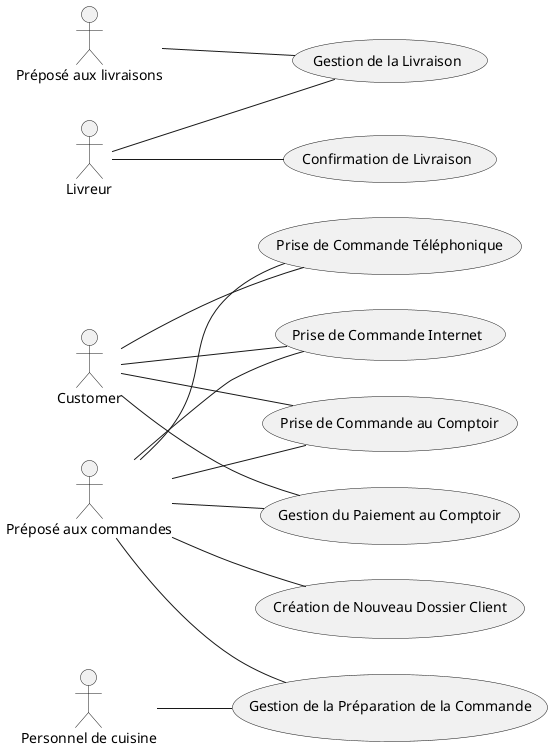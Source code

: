 @startuml
left to right direction

actor Client as "Customer"
actor "Préposé aux commandes" as OrderClerk
actor "Personnel de cuisine" as KitchenStaff
actor "Préposé aux livraisons" as DeliveryHandler
actor Livreur as DeliveryDriver

usecase "Prise de Commande Téléphonique" as UC1
usecase "Prise de Commande Internet" as UC2
usecase "Création de Nouveau Dossier Client" as UC3
usecase "Prise de Commande au Comptoir" as UC4
usecase "Gestion de la Préparation de la Commande" as UC5
usecase "Gestion de la Livraison" as UC6
usecase "Confirmation de Livraison" as UC7
usecase "Gestion du Paiement au Comptoir" as UC8

Client -- UC1
Client -- UC2
Client -- UC4
Client -- UC8

OrderClerk -- UC1
OrderClerk -- UC2
OrderClerk -- UC3
OrderClerk -- UC4
OrderClerk -- UC8

OrderClerk -- UC5

KitchenStaff -- UC5


DeliveryHandler -- UC6

DeliveryDriver -- UC7

DeliveryDriver -- UC6

@enduml
